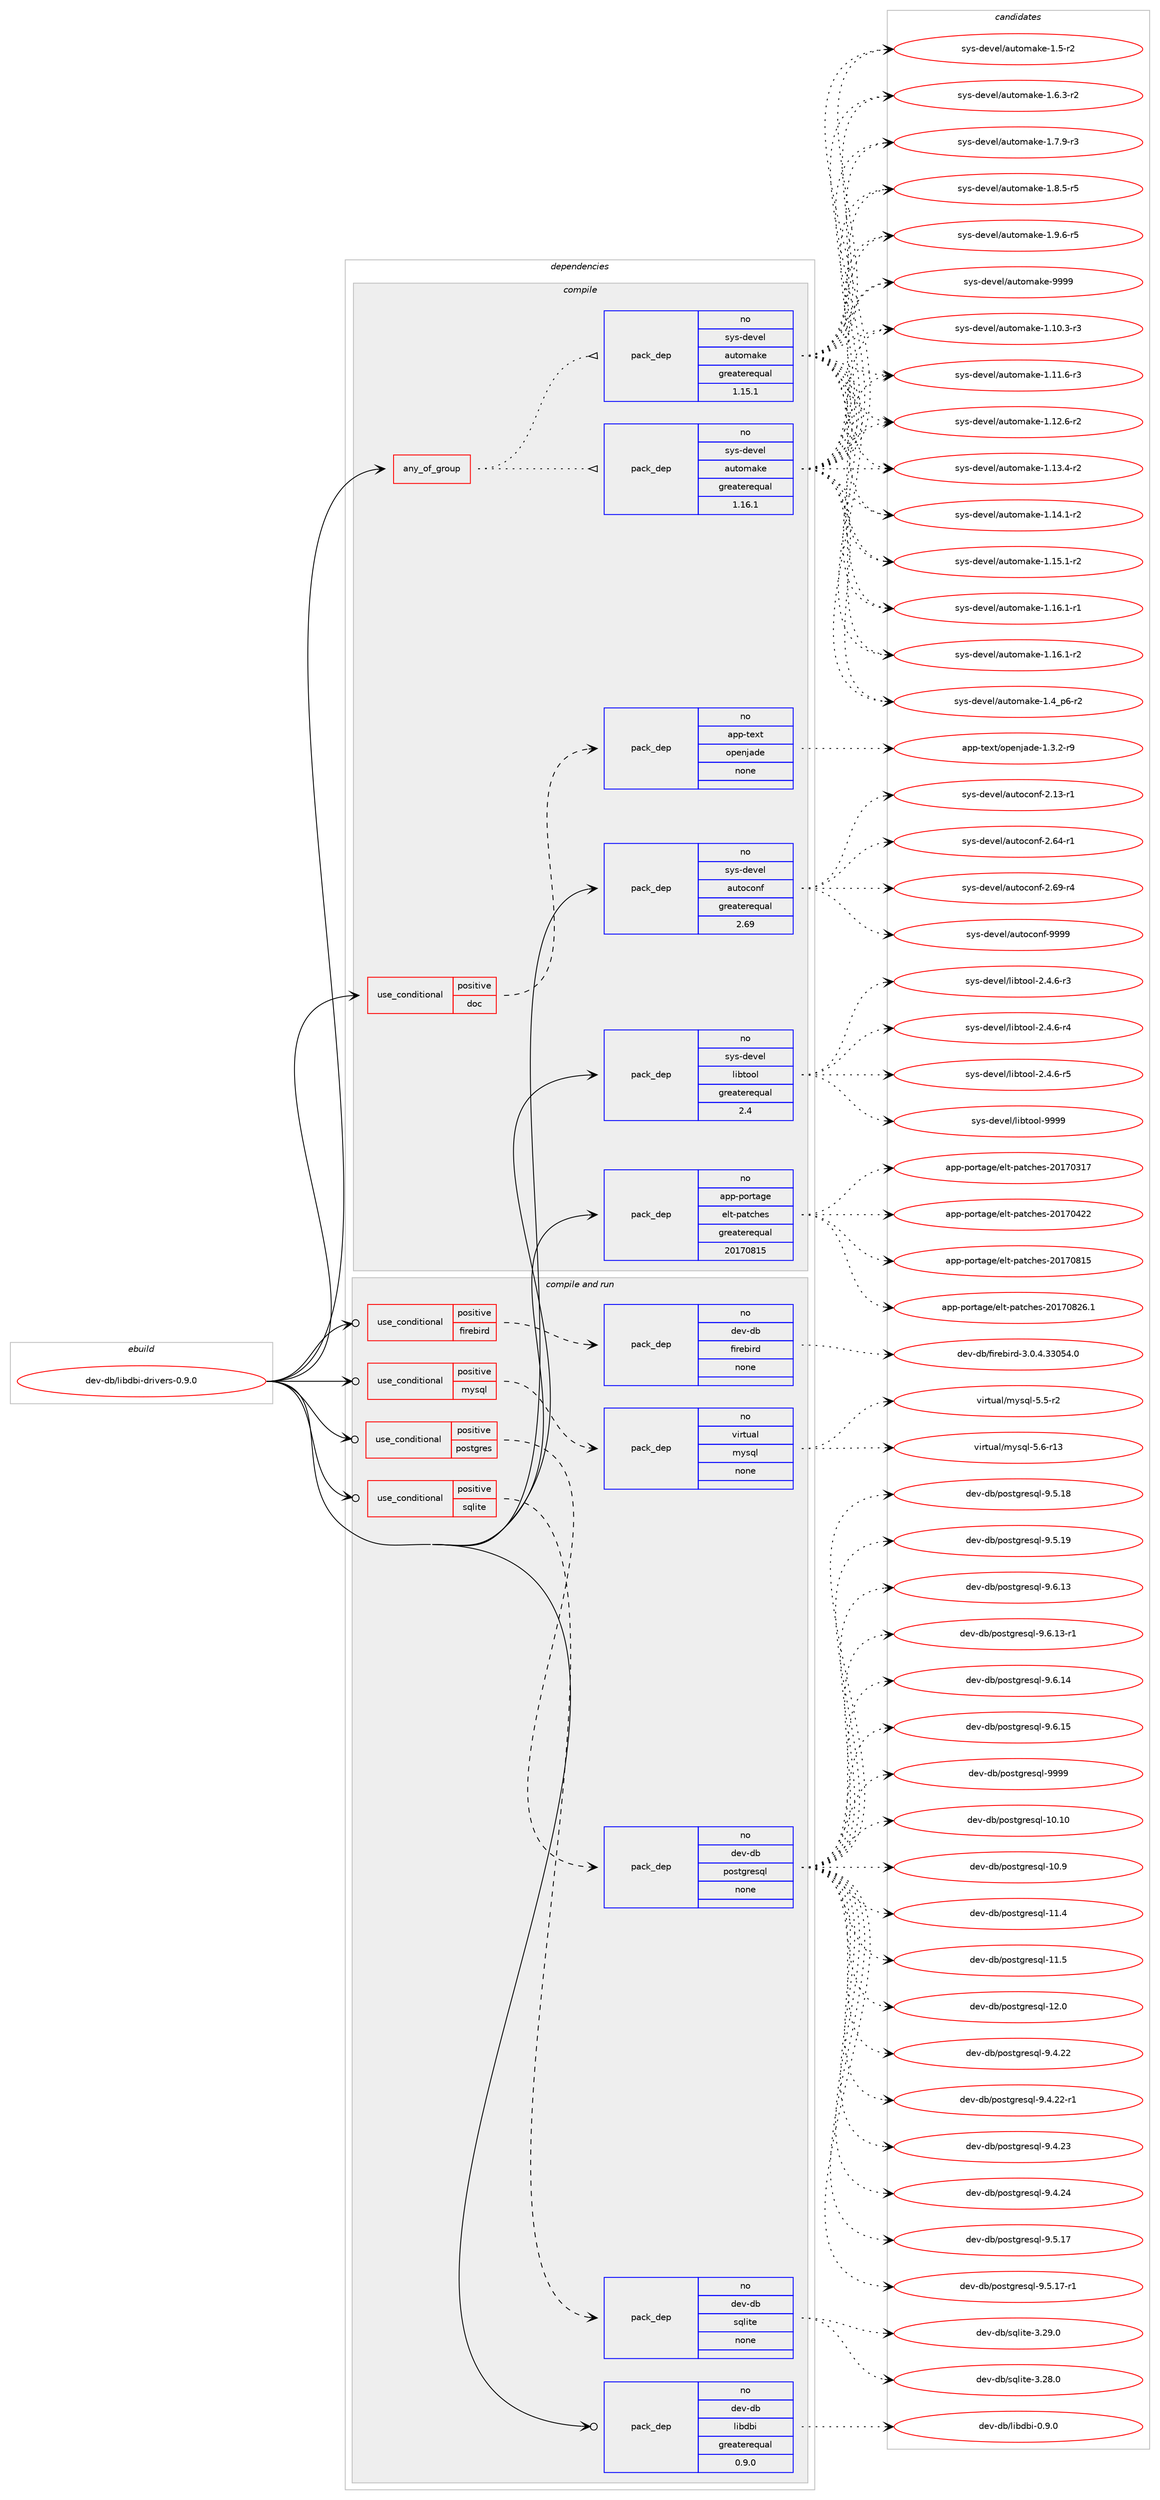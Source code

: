 digraph prolog {

# *************
# Graph options
# *************

newrank=true;
concentrate=true;
compound=true;
graph [rankdir=LR,fontname=Helvetica,fontsize=10,ranksep=1.5];#, ranksep=2.5, nodesep=0.2];
edge  [arrowhead=vee];
node  [fontname=Helvetica,fontsize=10];

# **********
# The ebuild
# **********

subgraph cluster_leftcol {
color=gray;
rank=same;
label=<<i>ebuild</i>>;
id [label="dev-db/libdbi-drivers-0.9.0", color=red, width=4, href="../dev-db/libdbi-drivers-0.9.0.svg"];
}

# ****************
# The dependencies
# ****************

subgraph cluster_midcol {
color=gray;
label=<<i>dependencies</i>>;
subgraph cluster_compile {
fillcolor="#eeeeee";
style=filled;
label=<<i>compile</i>>;
subgraph any9285 {
dependency518256 [label=<<TABLE BORDER="0" CELLBORDER="1" CELLSPACING="0" CELLPADDING="4"><TR><TD CELLPADDING="10">any_of_group</TD></TR></TABLE>>, shape=none, color=red];subgraph pack386068 {
dependency518257 [label=<<TABLE BORDER="0" CELLBORDER="1" CELLSPACING="0" CELLPADDING="4" WIDTH="220"><TR><TD ROWSPAN="6" CELLPADDING="30">pack_dep</TD></TR><TR><TD WIDTH="110">no</TD></TR><TR><TD>sys-devel</TD></TR><TR><TD>automake</TD></TR><TR><TD>greaterequal</TD></TR><TR><TD>1.16.1</TD></TR></TABLE>>, shape=none, color=blue];
}
dependency518256:e -> dependency518257:w [weight=20,style="dotted",arrowhead="oinv"];
subgraph pack386069 {
dependency518258 [label=<<TABLE BORDER="0" CELLBORDER="1" CELLSPACING="0" CELLPADDING="4" WIDTH="220"><TR><TD ROWSPAN="6" CELLPADDING="30">pack_dep</TD></TR><TR><TD WIDTH="110">no</TD></TR><TR><TD>sys-devel</TD></TR><TR><TD>automake</TD></TR><TR><TD>greaterequal</TD></TR><TR><TD>1.15.1</TD></TR></TABLE>>, shape=none, color=blue];
}
dependency518256:e -> dependency518258:w [weight=20,style="dotted",arrowhead="oinv"];
}
id:e -> dependency518256:w [weight=20,style="solid",arrowhead="vee"];
subgraph cond122575 {
dependency518259 [label=<<TABLE BORDER="0" CELLBORDER="1" CELLSPACING="0" CELLPADDING="4"><TR><TD ROWSPAN="3" CELLPADDING="10">use_conditional</TD></TR><TR><TD>positive</TD></TR><TR><TD>doc</TD></TR></TABLE>>, shape=none, color=red];
subgraph pack386070 {
dependency518260 [label=<<TABLE BORDER="0" CELLBORDER="1" CELLSPACING="0" CELLPADDING="4" WIDTH="220"><TR><TD ROWSPAN="6" CELLPADDING="30">pack_dep</TD></TR><TR><TD WIDTH="110">no</TD></TR><TR><TD>app-text</TD></TR><TR><TD>openjade</TD></TR><TR><TD>none</TD></TR><TR><TD></TD></TR></TABLE>>, shape=none, color=blue];
}
dependency518259:e -> dependency518260:w [weight=20,style="dashed",arrowhead="vee"];
}
id:e -> dependency518259:w [weight=20,style="solid",arrowhead="vee"];
subgraph pack386071 {
dependency518261 [label=<<TABLE BORDER="0" CELLBORDER="1" CELLSPACING="0" CELLPADDING="4" WIDTH="220"><TR><TD ROWSPAN="6" CELLPADDING="30">pack_dep</TD></TR><TR><TD WIDTH="110">no</TD></TR><TR><TD>app-portage</TD></TR><TR><TD>elt-patches</TD></TR><TR><TD>greaterequal</TD></TR><TR><TD>20170815</TD></TR></TABLE>>, shape=none, color=blue];
}
id:e -> dependency518261:w [weight=20,style="solid",arrowhead="vee"];
subgraph pack386072 {
dependency518262 [label=<<TABLE BORDER="0" CELLBORDER="1" CELLSPACING="0" CELLPADDING="4" WIDTH="220"><TR><TD ROWSPAN="6" CELLPADDING="30">pack_dep</TD></TR><TR><TD WIDTH="110">no</TD></TR><TR><TD>sys-devel</TD></TR><TR><TD>autoconf</TD></TR><TR><TD>greaterequal</TD></TR><TR><TD>2.69</TD></TR></TABLE>>, shape=none, color=blue];
}
id:e -> dependency518262:w [weight=20,style="solid",arrowhead="vee"];
subgraph pack386073 {
dependency518263 [label=<<TABLE BORDER="0" CELLBORDER="1" CELLSPACING="0" CELLPADDING="4" WIDTH="220"><TR><TD ROWSPAN="6" CELLPADDING="30">pack_dep</TD></TR><TR><TD WIDTH="110">no</TD></TR><TR><TD>sys-devel</TD></TR><TR><TD>libtool</TD></TR><TR><TD>greaterequal</TD></TR><TR><TD>2.4</TD></TR></TABLE>>, shape=none, color=blue];
}
id:e -> dependency518263:w [weight=20,style="solid",arrowhead="vee"];
}
subgraph cluster_compileandrun {
fillcolor="#eeeeee";
style=filled;
label=<<i>compile and run</i>>;
subgraph cond122576 {
dependency518264 [label=<<TABLE BORDER="0" CELLBORDER="1" CELLSPACING="0" CELLPADDING="4"><TR><TD ROWSPAN="3" CELLPADDING="10">use_conditional</TD></TR><TR><TD>positive</TD></TR><TR><TD>firebird</TD></TR></TABLE>>, shape=none, color=red];
subgraph pack386074 {
dependency518265 [label=<<TABLE BORDER="0" CELLBORDER="1" CELLSPACING="0" CELLPADDING="4" WIDTH="220"><TR><TD ROWSPAN="6" CELLPADDING="30">pack_dep</TD></TR><TR><TD WIDTH="110">no</TD></TR><TR><TD>dev-db</TD></TR><TR><TD>firebird</TD></TR><TR><TD>none</TD></TR><TR><TD></TD></TR></TABLE>>, shape=none, color=blue];
}
dependency518264:e -> dependency518265:w [weight=20,style="dashed",arrowhead="vee"];
}
id:e -> dependency518264:w [weight=20,style="solid",arrowhead="odotvee"];
subgraph cond122577 {
dependency518266 [label=<<TABLE BORDER="0" CELLBORDER="1" CELLSPACING="0" CELLPADDING="4"><TR><TD ROWSPAN="3" CELLPADDING="10">use_conditional</TD></TR><TR><TD>positive</TD></TR><TR><TD>mysql</TD></TR></TABLE>>, shape=none, color=red];
subgraph pack386075 {
dependency518267 [label=<<TABLE BORDER="0" CELLBORDER="1" CELLSPACING="0" CELLPADDING="4" WIDTH="220"><TR><TD ROWSPAN="6" CELLPADDING="30">pack_dep</TD></TR><TR><TD WIDTH="110">no</TD></TR><TR><TD>virtual</TD></TR><TR><TD>mysql</TD></TR><TR><TD>none</TD></TR><TR><TD></TD></TR></TABLE>>, shape=none, color=blue];
}
dependency518266:e -> dependency518267:w [weight=20,style="dashed",arrowhead="vee"];
}
id:e -> dependency518266:w [weight=20,style="solid",arrowhead="odotvee"];
subgraph cond122578 {
dependency518268 [label=<<TABLE BORDER="0" CELLBORDER="1" CELLSPACING="0" CELLPADDING="4"><TR><TD ROWSPAN="3" CELLPADDING="10">use_conditional</TD></TR><TR><TD>positive</TD></TR><TR><TD>postgres</TD></TR></TABLE>>, shape=none, color=red];
subgraph pack386076 {
dependency518269 [label=<<TABLE BORDER="0" CELLBORDER="1" CELLSPACING="0" CELLPADDING="4" WIDTH="220"><TR><TD ROWSPAN="6" CELLPADDING="30">pack_dep</TD></TR><TR><TD WIDTH="110">no</TD></TR><TR><TD>dev-db</TD></TR><TR><TD>postgresql</TD></TR><TR><TD>none</TD></TR><TR><TD></TD></TR></TABLE>>, shape=none, color=blue];
}
dependency518268:e -> dependency518269:w [weight=20,style="dashed",arrowhead="vee"];
}
id:e -> dependency518268:w [weight=20,style="solid",arrowhead="odotvee"];
subgraph cond122579 {
dependency518270 [label=<<TABLE BORDER="0" CELLBORDER="1" CELLSPACING="0" CELLPADDING="4"><TR><TD ROWSPAN="3" CELLPADDING="10">use_conditional</TD></TR><TR><TD>positive</TD></TR><TR><TD>sqlite</TD></TR></TABLE>>, shape=none, color=red];
subgraph pack386077 {
dependency518271 [label=<<TABLE BORDER="0" CELLBORDER="1" CELLSPACING="0" CELLPADDING="4" WIDTH="220"><TR><TD ROWSPAN="6" CELLPADDING="30">pack_dep</TD></TR><TR><TD WIDTH="110">no</TD></TR><TR><TD>dev-db</TD></TR><TR><TD>sqlite</TD></TR><TR><TD>none</TD></TR><TR><TD></TD></TR></TABLE>>, shape=none, color=blue];
}
dependency518270:e -> dependency518271:w [weight=20,style="dashed",arrowhead="vee"];
}
id:e -> dependency518270:w [weight=20,style="solid",arrowhead="odotvee"];
subgraph pack386078 {
dependency518272 [label=<<TABLE BORDER="0" CELLBORDER="1" CELLSPACING="0" CELLPADDING="4" WIDTH="220"><TR><TD ROWSPAN="6" CELLPADDING="30">pack_dep</TD></TR><TR><TD WIDTH="110">no</TD></TR><TR><TD>dev-db</TD></TR><TR><TD>libdbi</TD></TR><TR><TD>greaterequal</TD></TR><TR><TD>0.9.0</TD></TR></TABLE>>, shape=none, color=blue];
}
id:e -> dependency518272:w [weight=20,style="solid",arrowhead="odotvee"];
}
subgraph cluster_run {
fillcolor="#eeeeee";
style=filled;
label=<<i>run</i>>;
}
}

# **************
# The candidates
# **************

subgraph cluster_choices {
rank=same;
color=gray;
label=<<i>candidates</i>>;

subgraph choice386068 {
color=black;
nodesep=1;
choice11512111545100101118101108479711711611110997107101454946494846514511451 [label="sys-devel/automake-1.10.3-r3", color=red, width=4,href="../sys-devel/automake-1.10.3-r3.svg"];
choice11512111545100101118101108479711711611110997107101454946494946544511451 [label="sys-devel/automake-1.11.6-r3", color=red, width=4,href="../sys-devel/automake-1.11.6-r3.svg"];
choice11512111545100101118101108479711711611110997107101454946495046544511450 [label="sys-devel/automake-1.12.6-r2", color=red, width=4,href="../sys-devel/automake-1.12.6-r2.svg"];
choice11512111545100101118101108479711711611110997107101454946495146524511450 [label="sys-devel/automake-1.13.4-r2", color=red, width=4,href="../sys-devel/automake-1.13.4-r2.svg"];
choice11512111545100101118101108479711711611110997107101454946495246494511450 [label="sys-devel/automake-1.14.1-r2", color=red, width=4,href="../sys-devel/automake-1.14.1-r2.svg"];
choice11512111545100101118101108479711711611110997107101454946495346494511450 [label="sys-devel/automake-1.15.1-r2", color=red, width=4,href="../sys-devel/automake-1.15.1-r2.svg"];
choice11512111545100101118101108479711711611110997107101454946495446494511449 [label="sys-devel/automake-1.16.1-r1", color=red, width=4,href="../sys-devel/automake-1.16.1-r1.svg"];
choice11512111545100101118101108479711711611110997107101454946495446494511450 [label="sys-devel/automake-1.16.1-r2", color=red, width=4,href="../sys-devel/automake-1.16.1-r2.svg"];
choice115121115451001011181011084797117116111109971071014549465295112544511450 [label="sys-devel/automake-1.4_p6-r2", color=red, width=4,href="../sys-devel/automake-1.4_p6-r2.svg"];
choice11512111545100101118101108479711711611110997107101454946534511450 [label="sys-devel/automake-1.5-r2", color=red, width=4,href="../sys-devel/automake-1.5-r2.svg"];
choice115121115451001011181011084797117116111109971071014549465446514511450 [label="sys-devel/automake-1.6.3-r2", color=red, width=4,href="../sys-devel/automake-1.6.3-r2.svg"];
choice115121115451001011181011084797117116111109971071014549465546574511451 [label="sys-devel/automake-1.7.9-r3", color=red, width=4,href="../sys-devel/automake-1.7.9-r3.svg"];
choice115121115451001011181011084797117116111109971071014549465646534511453 [label="sys-devel/automake-1.8.5-r5", color=red, width=4,href="../sys-devel/automake-1.8.5-r5.svg"];
choice115121115451001011181011084797117116111109971071014549465746544511453 [label="sys-devel/automake-1.9.6-r5", color=red, width=4,href="../sys-devel/automake-1.9.6-r5.svg"];
choice115121115451001011181011084797117116111109971071014557575757 [label="sys-devel/automake-9999", color=red, width=4,href="../sys-devel/automake-9999.svg"];
dependency518257:e -> choice11512111545100101118101108479711711611110997107101454946494846514511451:w [style=dotted,weight="100"];
dependency518257:e -> choice11512111545100101118101108479711711611110997107101454946494946544511451:w [style=dotted,weight="100"];
dependency518257:e -> choice11512111545100101118101108479711711611110997107101454946495046544511450:w [style=dotted,weight="100"];
dependency518257:e -> choice11512111545100101118101108479711711611110997107101454946495146524511450:w [style=dotted,weight="100"];
dependency518257:e -> choice11512111545100101118101108479711711611110997107101454946495246494511450:w [style=dotted,weight="100"];
dependency518257:e -> choice11512111545100101118101108479711711611110997107101454946495346494511450:w [style=dotted,weight="100"];
dependency518257:e -> choice11512111545100101118101108479711711611110997107101454946495446494511449:w [style=dotted,weight="100"];
dependency518257:e -> choice11512111545100101118101108479711711611110997107101454946495446494511450:w [style=dotted,weight="100"];
dependency518257:e -> choice115121115451001011181011084797117116111109971071014549465295112544511450:w [style=dotted,weight="100"];
dependency518257:e -> choice11512111545100101118101108479711711611110997107101454946534511450:w [style=dotted,weight="100"];
dependency518257:e -> choice115121115451001011181011084797117116111109971071014549465446514511450:w [style=dotted,weight="100"];
dependency518257:e -> choice115121115451001011181011084797117116111109971071014549465546574511451:w [style=dotted,weight="100"];
dependency518257:e -> choice115121115451001011181011084797117116111109971071014549465646534511453:w [style=dotted,weight="100"];
dependency518257:e -> choice115121115451001011181011084797117116111109971071014549465746544511453:w [style=dotted,weight="100"];
dependency518257:e -> choice115121115451001011181011084797117116111109971071014557575757:w [style=dotted,weight="100"];
}
subgraph choice386069 {
color=black;
nodesep=1;
choice11512111545100101118101108479711711611110997107101454946494846514511451 [label="sys-devel/automake-1.10.3-r3", color=red, width=4,href="../sys-devel/automake-1.10.3-r3.svg"];
choice11512111545100101118101108479711711611110997107101454946494946544511451 [label="sys-devel/automake-1.11.6-r3", color=red, width=4,href="../sys-devel/automake-1.11.6-r3.svg"];
choice11512111545100101118101108479711711611110997107101454946495046544511450 [label="sys-devel/automake-1.12.6-r2", color=red, width=4,href="../sys-devel/automake-1.12.6-r2.svg"];
choice11512111545100101118101108479711711611110997107101454946495146524511450 [label="sys-devel/automake-1.13.4-r2", color=red, width=4,href="../sys-devel/automake-1.13.4-r2.svg"];
choice11512111545100101118101108479711711611110997107101454946495246494511450 [label="sys-devel/automake-1.14.1-r2", color=red, width=4,href="../sys-devel/automake-1.14.1-r2.svg"];
choice11512111545100101118101108479711711611110997107101454946495346494511450 [label="sys-devel/automake-1.15.1-r2", color=red, width=4,href="../sys-devel/automake-1.15.1-r2.svg"];
choice11512111545100101118101108479711711611110997107101454946495446494511449 [label="sys-devel/automake-1.16.1-r1", color=red, width=4,href="../sys-devel/automake-1.16.1-r1.svg"];
choice11512111545100101118101108479711711611110997107101454946495446494511450 [label="sys-devel/automake-1.16.1-r2", color=red, width=4,href="../sys-devel/automake-1.16.1-r2.svg"];
choice115121115451001011181011084797117116111109971071014549465295112544511450 [label="sys-devel/automake-1.4_p6-r2", color=red, width=4,href="../sys-devel/automake-1.4_p6-r2.svg"];
choice11512111545100101118101108479711711611110997107101454946534511450 [label="sys-devel/automake-1.5-r2", color=red, width=4,href="../sys-devel/automake-1.5-r2.svg"];
choice115121115451001011181011084797117116111109971071014549465446514511450 [label="sys-devel/automake-1.6.3-r2", color=red, width=4,href="../sys-devel/automake-1.6.3-r2.svg"];
choice115121115451001011181011084797117116111109971071014549465546574511451 [label="sys-devel/automake-1.7.9-r3", color=red, width=4,href="../sys-devel/automake-1.7.9-r3.svg"];
choice115121115451001011181011084797117116111109971071014549465646534511453 [label="sys-devel/automake-1.8.5-r5", color=red, width=4,href="../sys-devel/automake-1.8.5-r5.svg"];
choice115121115451001011181011084797117116111109971071014549465746544511453 [label="sys-devel/automake-1.9.6-r5", color=red, width=4,href="../sys-devel/automake-1.9.6-r5.svg"];
choice115121115451001011181011084797117116111109971071014557575757 [label="sys-devel/automake-9999", color=red, width=4,href="../sys-devel/automake-9999.svg"];
dependency518258:e -> choice11512111545100101118101108479711711611110997107101454946494846514511451:w [style=dotted,weight="100"];
dependency518258:e -> choice11512111545100101118101108479711711611110997107101454946494946544511451:w [style=dotted,weight="100"];
dependency518258:e -> choice11512111545100101118101108479711711611110997107101454946495046544511450:w [style=dotted,weight="100"];
dependency518258:e -> choice11512111545100101118101108479711711611110997107101454946495146524511450:w [style=dotted,weight="100"];
dependency518258:e -> choice11512111545100101118101108479711711611110997107101454946495246494511450:w [style=dotted,weight="100"];
dependency518258:e -> choice11512111545100101118101108479711711611110997107101454946495346494511450:w [style=dotted,weight="100"];
dependency518258:e -> choice11512111545100101118101108479711711611110997107101454946495446494511449:w [style=dotted,weight="100"];
dependency518258:e -> choice11512111545100101118101108479711711611110997107101454946495446494511450:w [style=dotted,weight="100"];
dependency518258:e -> choice115121115451001011181011084797117116111109971071014549465295112544511450:w [style=dotted,weight="100"];
dependency518258:e -> choice11512111545100101118101108479711711611110997107101454946534511450:w [style=dotted,weight="100"];
dependency518258:e -> choice115121115451001011181011084797117116111109971071014549465446514511450:w [style=dotted,weight="100"];
dependency518258:e -> choice115121115451001011181011084797117116111109971071014549465546574511451:w [style=dotted,weight="100"];
dependency518258:e -> choice115121115451001011181011084797117116111109971071014549465646534511453:w [style=dotted,weight="100"];
dependency518258:e -> choice115121115451001011181011084797117116111109971071014549465746544511453:w [style=dotted,weight="100"];
dependency518258:e -> choice115121115451001011181011084797117116111109971071014557575757:w [style=dotted,weight="100"];
}
subgraph choice386070 {
color=black;
nodesep=1;
choice971121124511610112011647111112101110106971001014549465146504511457 [label="app-text/openjade-1.3.2-r9", color=red, width=4,href="../app-text/openjade-1.3.2-r9.svg"];
dependency518260:e -> choice971121124511610112011647111112101110106971001014549465146504511457:w [style=dotted,weight="100"];
}
subgraph choice386071 {
color=black;
nodesep=1;
choice97112112451121111141169710310147101108116451129711699104101115455048495548514955 [label="app-portage/elt-patches-20170317", color=red, width=4,href="../app-portage/elt-patches-20170317.svg"];
choice97112112451121111141169710310147101108116451129711699104101115455048495548525050 [label="app-portage/elt-patches-20170422", color=red, width=4,href="../app-portage/elt-patches-20170422.svg"];
choice97112112451121111141169710310147101108116451129711699104101115455048495548564953 [label="app-portage/elt-patches-20170815", color=red, width=4,href="../app-portage/elt-patches-20170815.svg"];
choice971121124511211111411697103101471011081164511297116991041011154550484955485650544649 [label="app-portage/elt-patches-20170826.1", color=red, width=4,href="../app-portage/elt-patches-20170826.1.svg"];
dependency518261:e -> choice97112112451121111141169710310147101108116451129711699104101115455048495548514955:w [style=dotted,weight="100"];
dependency518261:e -> choice97112112451121111141169710310147101108116451129711699104101115455048495548525050:w [style=dotted,weight="100"];
dependency518261:e -> choice97112112451121111141169710310147101108116451129711699104101115455048495548564953:w [style=dotted,weight="100"];
dependency518261:e -> choice971121124511211111411697103101471011081164511297116991041011154550484955485650544649:w [style=dotted,weight="100"];
}
subgraph choice386072 {
color=black;
nodesep=1;
choice1151211154510010111810110847971171161119911111010245504649514511449 [label="sys-devel/autoconf-2.13-r1", color=red, width=4,href="../sys-devel/autoconf-2.13-r1.svg"];
choice1151211154510010111810110847971171161119911111010245504654524511449 [label="sys-devel/autoconf-2.64-r1", color=red, width=4,href="../sys-devel/autoconf-2.64-r1.svg"];
choice1151211154510010111810110847971171161119911111010245504654574511452 [label="sys-devel/autoconf-2.69-r4", color=red, width=4,href="../sys-devel/autoconf-2.69-r4.svg"];
choice115121115451001011181011084797117116111991111101024557575757 [label="sys-devel/autoconf-9999", color=red, width=4,href="../sys-devel/autoconf-9999.svg"];
dependency518262:e -> choice1151211154510010111810110847971171161119911111010245504649514511449:w [style=dotted,weight="100"];
dependency518262:e -> choice1151211154510010111810110847971171161119911111010245504654524511449:w [style=dotted,weight="100"];
dependency518262:e -> choice1151211154510010111810110847971171161119911111010245504654574511452:w [style=dotted,weight="100"];
dependency518262:e -> choice115121115451001011181011084797117116111991111101024557575757:w [style=dotted,weight="100"];
}
subgraph choice386073 {
color=black;
nodesep=1;
choice1151211154510010111810110847108105981161111111084550465246544511451 [label="sys-devel/libtool-2.4.6-r3", color=red, width=4,href="../sys-devel/libtool-2.4.6-r3.svg"];
choice1151211154510010111810110847108105981161111111084550465246544511452 [label="sys-devel/libtool-2.4.6-r4", color=red, width=4,href="../sys-devel/libtool-2.4.6-r4.svg"];
choice1151211154510010111810110847108105981161111111084550465246544511453 [label="sys-devel/libtool-2.4.6-r5", color=red, width=4,href="../sys-devel/libtool-2.4.6-r5.svg"];
choice1151211154510010111810110847108105981161111111084557575757 [label="sys-devel/libtool-9999", color=red, width=4,href="../sys-devel/libtool-9999.svg"];
dependency518263:e -> choice1151211154510010111810110847108105981161111111084550465246544511451:w [style=dotted,weight="100"];
dependency518263:e -> choice1151211154510010111810110847108105981161111111084550465246544511452:w [style=dotted,weight="100"];
dependency518263:e -> choice1151211154510010111810110847108105981161111111084550465246544511453:w [style=dotted,weight="100"];
dependency518263:e -> choice1151211154510010111810110847108105981161111111084557575757:w [style=dotted,weight="100"];
}
subgraph choice386074 {
color=black;
nodesep=1;
choice100101118451009847102105114101981051141004551464846524651514853524648 [label="dev-db/firebird-3.0.4.33054.0", color=red, width=4,href="../dev-db/firebird-3.0.4.33054.0.svg"];
dependency518265:e -> choice100101118451009847102105114101981051141004551464846524651514853524648:w [style=dotted,weight="100"];
}
subgraph choice386075 {
color=black;
nodesep=1;
choice1181051141161179710847109121115113108455346534511450 [label="virtual/mysql-5.5-r2", color=red, width=4,href="../virtual/mysql-5.5-r2.svg"];
choice118105114116117971084710912111511310845534654451144951 [label="virtual/mysql-5.6-r13", color=red, width=4,href="../virtual/mysql-5.6-r13.svg"];
dependency518267:e -> choice1181051141161179710847109121115113108455346534511450:w [style=dotted,weight="100"];
dependency518267:e -> choice118105114116117971084710912111511310845534654451144951:w [style=dotted,weight="100"];
}
subgraph choice386076 {
color=black;
nodesep=1;
choice100101118451009847112111115116103114101115113108454948464948 [label="dev-db/postgresql-10.10", color=red, width=4,href="../dev-db/postgresql-10.10.svg"];
choice1001011184510098471121111151161031141011151131084549484657 [label="dev-db/postgresql-10.9", color=red, width=4,href="../dev-db/postgresql-10.9.svg"];
choice1001011184510098471121111151161031141011151131084549494652 [label="dev-db/postgresql-11.4", color=red, width=4,href="../dev-db/postgresql-11.4.svg"];
choice1001011184510098471121111151161031141011151131084549494653 [label="dev-db/postgresql-11.5", color=red, width=4,href="../dev-db/postgresql-11.5.svg"];
choice1001011184510098471121111151161031141011151131084549504648 [label="dev-db/postgresql-12.0", color=red, width=4,href="../dev-db/postgresql-12.0.svg"];
choice10010111845100984711211111511610311410111511310845574652465050 [label="dev-db/postgresql-9.4.22", color=red, width=4,href="../dev-db/postgresql-9.4.22.svg"];
choice100101118451009847112111115116103114101115113108455746524650504511449 [label="dev-db/postgresql-9.4.22-r1", color=red, width=4,href="../dev-db/postgresql-9.4.22-r1.svg"];
choice10010111845100984711211111511610311410111511310845574652465051 [label="dev-db/postgresql-9.4.23", color=red, width=4,href="../dev-db/postgresql-9.4.23.svg"];
choice10010111845100984711211111511610311410111511310845574652465052 [label="dev-db/postgresql-9.4.24", color=red, width=4,href="../dev-db/postgresql-9.4.24.svg"];
choice10010111845100984711211111511610311410111511310845574653464955 [label="dev-db/postgresql-9.5.17", color=red, width=4,href="../dev-db/postgresql-9.5.17.svg"];
choice100101118451009847112111115116103114101115113108455746534649554511449 [label="dev-db/postgresql-9.5.17-r1", color=red, width=4,href="../dev-db/postgresql-9.5.17-r1.svg"];
choice10010111845100984711211111511610311410111511310845574653464956 [label="dev-db/postgresql-9.5.18", color=red, width=4,href="../dev-db/postgresql-9.5.18.svg"];
choice10010111845100984711211111511610311410111511310845574653464957 [label="dev-db/postgresql-9.5.19", color=red, width=4,href="../dev-db/postgresql-9.5.19.svg"];
choice10010111845100984711211111511610311410111511310845574654464951 [label="dev-db/postgresql-9.6.13", color=red, width=4,href="../dev-db/postgresql-9.6.13.svg"];
choice100101118451009847112111115116103114101115113108455746544649514511449 [label="dev-db/postgresql-9.6.13-r1", color=red, width=4,href="../dev-db/postgresql-9.6.13-r1.svg"];
choice10010111845100984711211111511610311410111511310845574654464952 [label="dev-db/postgresql-9.6.14", color=red, width=4,href="../dev-db/postgresql-9.6.14.svg"];
choice10010111845100984711211111511610311410111511310845574654464953 [label="dev-db/postgresql-9.6.15", color=red, width=4,href="../dev-db/postgresql-9.6.15.svg"];
choice1001011184510098471121111151161031141011151131084557575757 [label="dev-db/postgresql-9999", color=red, width=4,href="../dev-db/postgresql-9999.svg"];
dependency518269:e -> choice100101118451009847112111115116103114101115113108454948464948:w [style=dotted,weight="100"];
dependency518269:e -> choice1001011184510098471121111151161031141011151131084549484657:w [style=dotted,weight="100"];
dependency518269:e -> choice1001011184510098471121111151161031141011151131084549494652:w [style=dotted,weight="100"];
dependency518269:e -> choice1001011184510098471121111151161031141011151131084549494653:w [style=dotted,weight="100"];
dependency518269:e -> choice1001011184510098471121111151161031141011151131084549504648:w [style=dotted,weight="100"];
dependency518269:e -> choice10010111845100984711211111511610311410111511310845574652465050:w [style=dotted,weight="100"];
dependency518269:e -> choice100101118451009847112111115116103114101115113108455746524650504511449:w [style=dotted,weight="100"];
dependency518269:e -> choice10010111845100984711211111511610311410111511310845574652465051:w [style=dotted,weight="100"];
dependency518269:e -> choice10010111845100984711211111511610311410111511310845574652465052:w [style=dotted,weight="100"];
dependency518269:e -> choice10010111845100984711211111511610311410111511310845574653464955:w [style=dotted,weight="100"];
dependency518269:e -> choice100101118451009847112111115116103114101115113108455746534649554511449:w [style=dotted,weight="100"];
dependency518269:e -> choice10010111845100984711211111511610311410111511310845574653464956:w [style=dotted,weight="100"];
dependency518269:e -> choice10010111845100984711211111511610311410111511310845574653464957:w [style=dotted,weight="100"];
dependency518269:e -> choice10010111845100984711211111511610311410111511310845574654464951:w [style=dotted,weight="100"];
dependency518269:e -> choice100101118451009847112111115116103114101115113108455746544649514511449:w [style=dotted,weight="100"];
dependency518269:e -> choice10010111845100984711211111511610311410111511310845574654464952:w [style=dotted,weight="100"];
dependency518269:e -> choice10010111845100984711211111511610311410111511310845574654464953:w [style=dotted,weight="100"];
dependency518269:e -> choice1001011184510098471121111151161031141011151131084557575757:w [style=dotted,weight="100"];
}
subgraph choice386077 {
color=black;
nodesep=1;
choice10010111845100984711511310810511610145514650564648 [label="dev-db/sqlite-3.28.0", color=red, width=4,href="../dev-db/sqlite-3.28.0.svg"];
choice10010111845100984711511310810511610145514650574648 [label="dev-db/sqlite-3.29.0", color=red, width=4,href="../dev-db/sqlite-3.29.0.svg"];
dependency518271:e -> choice10010111845100984711511310810511610145514650564648:w [style=dotted,weight="100"];
dependency518271:e -> choice10010111845100984711511310810511610145514650574648:w [style=dotted,weight="100"];
}
subgraph choice386078 {
color=black;
nodesep=1;
choice1001011184510098471081059810098105454846574648 [label="dev-db/libdbi-0.9.0", color=red, width=4,href="../dev-db/libdbi-0.9.0.svg"];
dependency518272:e -> choice1001011184510098471081059810098105454846574648:w [style=dotted,weight="100"];
}
}

}
